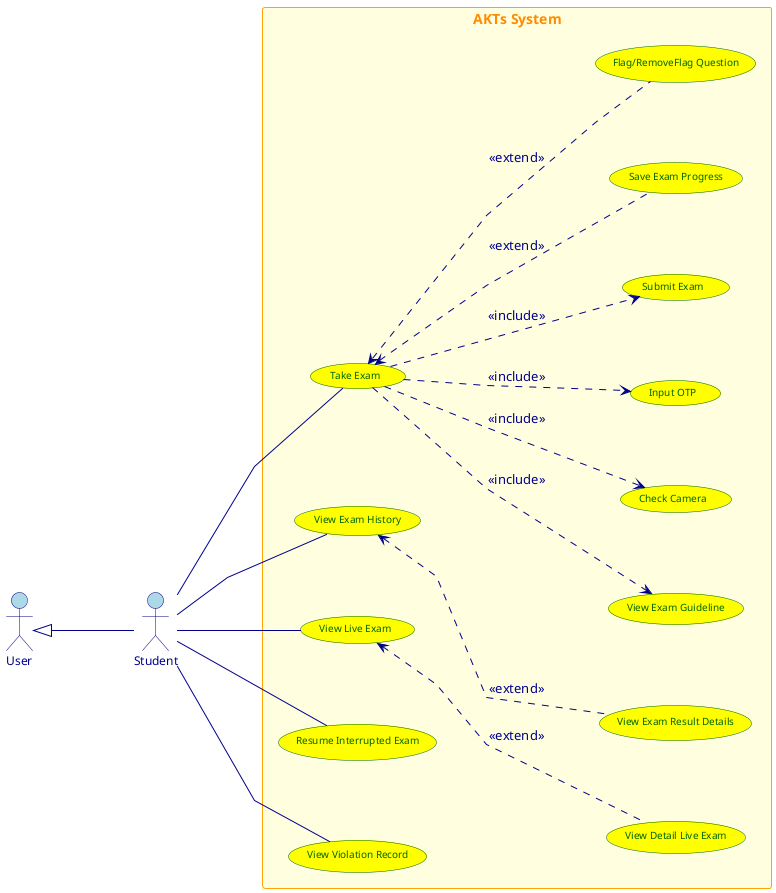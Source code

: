 @startuml
left to right direction
skinparam linetype polyline
skinparam nodesep 80
skinparam ranksep 100

skinparam actor {
  BackgroundColor lightblue
  BorderColor darkblue
  FontColor darkblue
  FontSize 12
}


skinparam usecase {
  BackgroundColor yellow
  BorderColor darkgreen
  FontColor darkgreen
  FontSize 10
}


skinparam rectangle {
  BackgroundColor lightyellow
  BorderColor orange
  FontColor darkorange
  FontSize 14
  FontStyle bold
}


skinparam arrow {
  Color darkblue
  FontColor darkblue
}


together {
  actor User as "User"
  actor Student as "Student"
 
}

rectangle "AKTs System" {
  (View Live Exam) as ViewLiveExam
  (View Detail Live Exam) as ViewDetailLiveExam
  (View Exam History) as ViewExamHistory
  (View Exam Result Details) as ViewExamResultDetails
  (View Exam Guideline) as ViewExamGuidelines
  (Check Camera) as CheckCamera
  (Take Exam) as TakeExam
  (Input OTP) as InputOTP
  (Submit Exam) as SubmitExam
  (Save Exam Progress) as SaveExamProgress
  (Flag/RemoveFlag Question) as FlagQuestion
  (Resume Interrupted Exam) as ResumeInterruptedExam
  (View Violation Record) as ViewViolationRecord
  (View Violation Record) as ViewViolationRecord
}
User <|-d- Student 
Student -- ViewLiveExam
Student -- ViewExamHistory
Student -- TakeExam
Student -- ResumeInterruptedExam
Student -- ViewViolationRecord

ViewDetailLiveExam .u.> ViewLiveExam : <<extend>>
ViewExamResultDetails .u.> ViewExamHistory : <<extend>>
TakeExam .d.> InputOTP : <<include>>
TakeExam .d.> CheckCamera : <<include>>
TakeExam .d.> ViewExamGuidelines : <<include>>
TakeExam .d.> SubmitExam : <<include>>
SaveExamProgress .u.> TakeExam : <<extend>>
FlagQuestion .u.> TakeExam : <<extend>>

@enduml